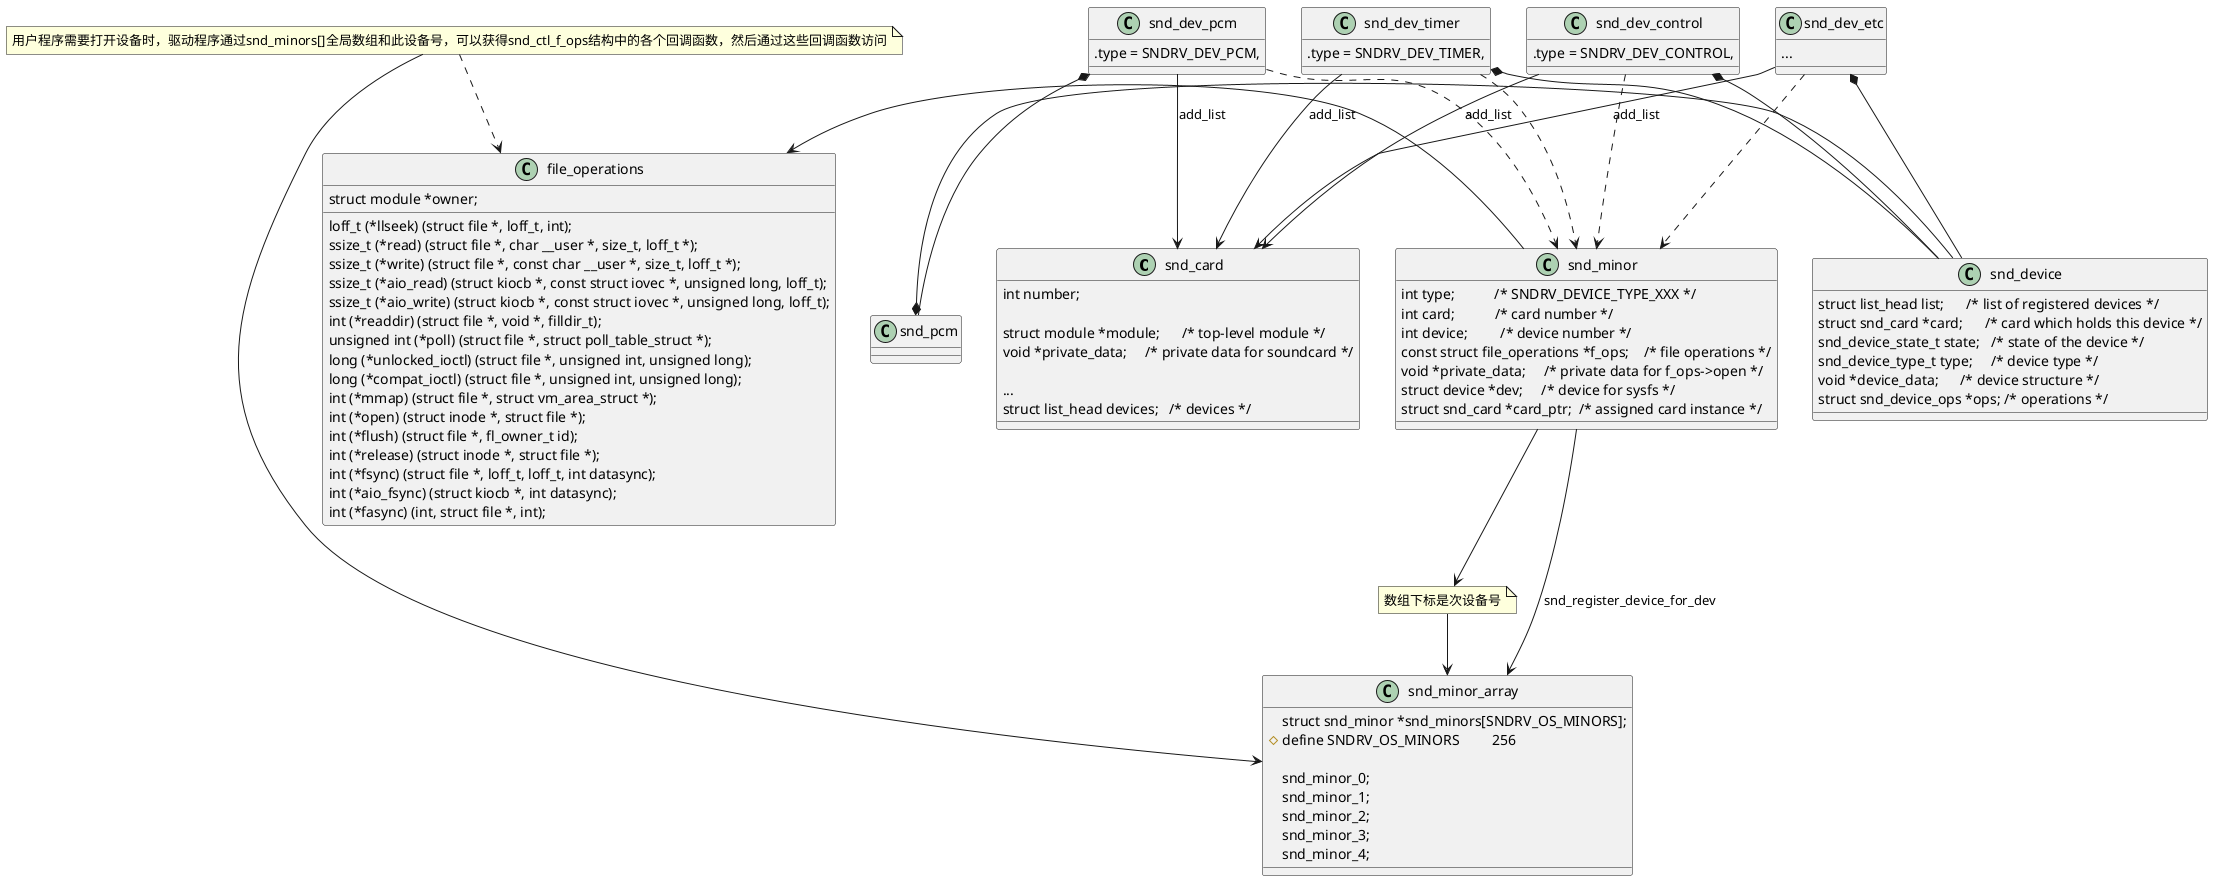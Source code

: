 @startuml ssss.png

class snd_card {
	int number;   

	struct module *module;      /* top-level module */                   
	void *private_data;     /* private data for soundcard */             

	...
	struct list_head devices;   /* devices */      
}


class snd_dev_pcm {
	.type = SNDRV_DEV_PCM,
}

class snd_dev_timer {
	.type = SNDRV_DEV_TIMER,
}

class snd_dev_etc {
	...
}

class snd_dev_control {
	.type = SNDRV_DEV_CONTROL,
}

class snd_device {
	struct list_head list;      /* list of registered devices */               
	struct snd_card *card;      /* card which holds this device */             
	snd_device_state_t state;   /* state of the device */                      
	snd_device_type_t type;     /* device type */                              
	void *device_data;      /* device structure */                             
	struct snd_device_ops *ops; /* operations */                               
}

class snd_minor_array {
	struct snd_minor *snd_minors[SNDRV_OS_MINORS];
	#define SNDRV_OS_MINORS         256 

	snd_minor_0;
	snd_minor_1;
	snd_minor_2;
	snd_minor_3;
	snd_minor_4;
}

class snd_minor {
	int type;           /* SNDRV_DEVICE_TYPE_XXX */                           
	int card;           /* card number */                                     
	int device;         /* device number */                                   
	const struct file_operations *f_ops;    /* file operations */             
	void *private_data;     /* private data for f_ops->open */                
	struct device *dev;     /* device for sysfs */                            
	struct snd_card *card_ptr;  /* assigned card instance */                  
}

class file_operations {
	struct module *owner;                                                                              
	loff_t (*llseek) (struct file *, loff_t, int);                                                     
	ssize_t (*read) (struct file *, char __user *, size_t, loff_t *);                                  
	ssize_t (*write) (struct file *, const char __user *, size_t, loff_t *);                           
	ssize_t (*aio_read) (struct kiocb *, const struct iovec *, unsigned long, loff_t);                 
	ssize_t (*aio_write) (struct kiocb *, const struct iovec *, unsigned long, loff_t);                
	int (*readdir) (struct file *, void *, filldir_t);                                                 
	unsigned int (*poll) (struct file *, struct poll_table_struct *);                                  
	long (*unlocked_ioctl) (struct file *, unsigned int, unsigned long);                               
	long (*compat_ioctl) (struct file *, unsigned int, unsigned long);                                 
	int (*mmap) (struct file *, struct vm_area_struct *);                                              
	int (*open) (struct inode *, struct file *);                                                       
	int (*flush) (struct file *, fl_owner_t id);                                                       
	int (*release) (struct inode *, struct file *);                                                    
	int (*fsync) (struct file *, loff_t, loff_t, int datasync);                                        
	int (*aio_fsync) (struct kiocb *, int datasync);                                                   
	int (*fasync) (int, struct file *, int);                                                           
}

note "用户程序需要打开设备时，驱动程序通过snd_minors[]全局数组和此设备号，可以获得snd_ctl_f_ops结构中的各个回调函数，然后通过这些回调函数访问" as N1
note "数组下标是次设备号" as N2

snd_minor_array <-left- N1
snd_minor_array <-up- N2
N2 <-up- snd_minor
snd_minor_array <-up- snd_minor : snd_register_device_for_dev
N1 ..> file_operations
snd_minor -left-> file_operations
snd_minor <.up. snd_dev_pcm 
snd_minor <.up. snd_dev_timer
snd_minor <.up. snd_dev_etc
snd_minor <.up. snd_dev_control

snd_card <-up- snd_dev_pcm : add_list
snd_card <-up- snd_dev_timer : add_list
snd_card <-up- snd_dev_etc : add_list
snd_card <-up- snd_dev_control : add_list

snd_dev_pcm *-down- snd_pcm
snd_pcm *-right- snd_device
snd_dev_timer *-down- snd_device
snd_dev_etc *-down- snd_device
snd_dev_control *-down- snd_device

@enduml
